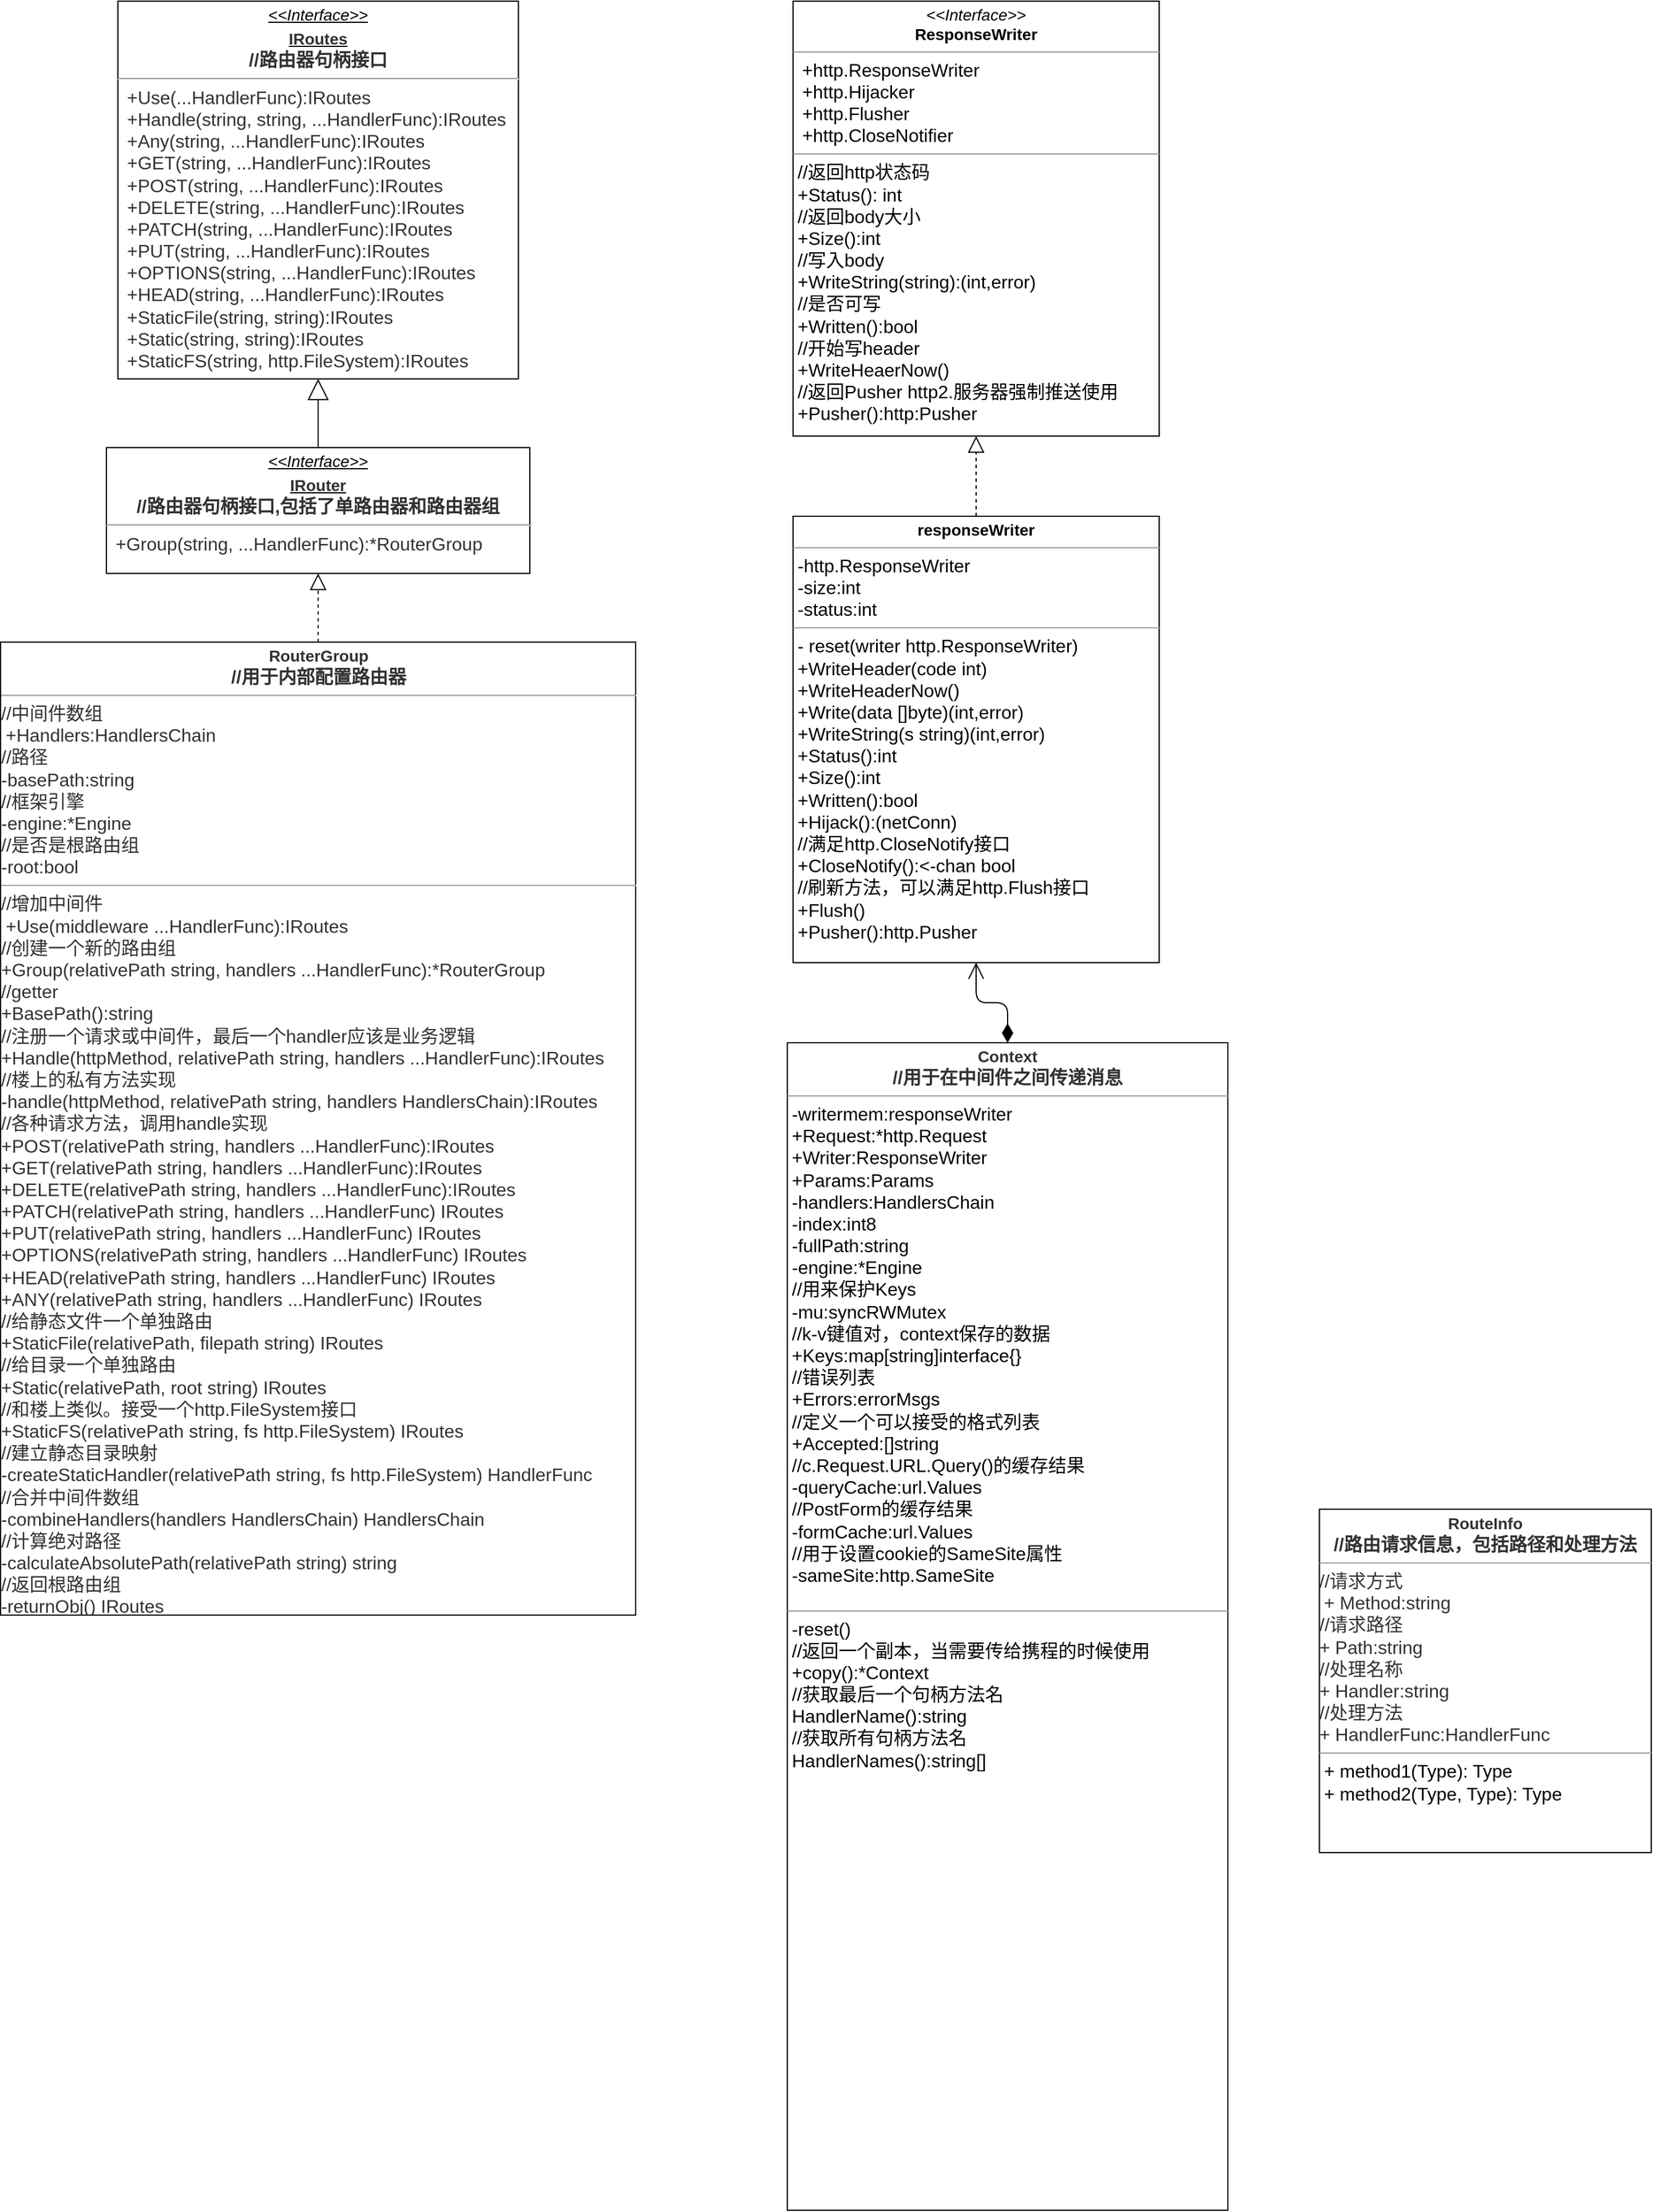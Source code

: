<mxfile version="14.2.5" type="github">
  <diagram id="SbBS-sBo011seZGozvnd" name="第 1 页">
    <mxGraphModel dx="1955" dy="839" grid="1" gridSize="10" guides="1" tooltips="1" connect="1" arrows="1" fold="1" page="1" pageScale="1" pageWidth="1654" pageHeight="2336" math="0" shadow="0">
      <root>
        <mxCell id="0" />
        <mxCell id="1" parent="0" />
        <mxCell id="s0KOmCvRi8nNo2-xXgAx-1" value="&lt;p style=&quot;margin: 0px ; margin-top: 4px ; text-align: center ; text-decoration: underline&quot;&gt;&lt;i style=&quot;font-size: 14px&quot;&gt;&amp;lt;&amp;lt;Interface&amp;gt;&amp;gt;&lt;/i&gt;&lt;span style=&quot;font-size: 14px ; background-color: rgba(255 , 255 , 255 , 0.01) ; color: rgb(50 , 50 , 50) ; font-weight: 700&quot;&gt;&lt;br&gt;&lt;/span&gt;&lt;/p&gt;&lt;p style=&quot;margin: 0px ; margin-top: 4px ; text-align: center ; text-decoration: underline&quot;&gt;&lt;span style=&quot;font-size: 14px ; background-color: rgba(255 , 255 , 255 , 0.01) ; color: rgb(50 , 50 , 50) ; font-weight: 700&quot;&gt;IRoutes&lt;/span&gt;&lt;br&gt;&lt;/p&gt;&lt;div style=&quot;resize: none ; outline: 0px ; color: rgb(50 , 50 , 50) ; font-weight: 700 ; text-align: center&quot;&gt;&lt;font size=&quot;3&quot;&gt;//路由器句柄接口&lt;/font&gt;&lt;/div&gt;&lt;hr&gt;&lt;p style=&quot;margin: 0px ; margin-left: 8px&quot;&gt;&lt;font size=&quot;3&quot;&gt;&lt;span style=&quot;color: rgb(50 , 50 , 50) ; background-color: rgba(255 , 255 , 255 , 0.01)&quot;&gt;+Use(...HandlerFunc):IRoutes&lt;/span&gt;&lt;br style=&quot;color: rgb(50 , 50 , 50)&quot;&gt;&lt;/font&gt;&lt;/p&gt;&lt;div style=&quot;resize: none ; outline: 0px ; color: rgb(50 , 50 , 50)&quot;&gt;&lt;/div&gt;&lt;div style=&quot;resize: none ; outline: 0px ; color: rgb(50 , 50 , 50)&quot;&gt;&lt;/div&gt;&lt;p style=&quot;margin: 0px ; margin-left: 8px&quot;&gt;&lt;font size=&quot;3&quot;&gt;&lt;span style=&quot;color: rgb(50 , 50 , 50) ; background-color: rgba(255 , 255 , 255 , 0.01)&quot;&gt;+Handle(string, string, ...HandlerFunc):IRoutes&lt;/span&gt;&lt;br style=&quot;color: rgb(50 , 50 , 50)&quot;&gt;&lt;/font&gt;&lt;/p&gt;&lt;div style=&quot;resize: none ; outline: 0px ; color: rgb(50 , 50 , 50)&quot;&gt;&lt;/div&gt;&lt;p style=&quot;margin: 0px ; margin-left: 8px&quot;&gt;&lt;font size=&quot;3&quot;&gt;&lt;span style=&quot;color: rgb(50 , 50 , 50) ; background-color: rgba(255 , 255 , 255 , 0.01)&quot;&gt;+Any(string, ...HandlerFunc):IRoutes&lt;/span&gt;&lt;br style=&quot;color: rgb(50 , 50 , 50)&quot;&gt;&lt;/font&gt;&lt;/p&gt;&lt;div style=&quot;resize: none ; outline: 0px ; color: rgb(50 , 50 , 50)&quot;&gt;&lt;/div&gt;&lt;p style=&quot;margin: 0px ; margin-left: 8px&quot;&gt;&lt;font size=&quot;3&quot;&gt;&lt;span style=&quot;color: rgb(50 , 50 , 50) ; background-color: rgba(255 , 255 , 255 , 0.01)&quot;&gt;+GET(string, ...HandlerFunc):IRoutes&lt;/span&gt;&lt;br style=&quot;color: rgb(50 , 50 , 50)&quot;&gt;&lt;/font&gt;&lt;/p&gt;&lt;div style=&quot;resize: none ; outline: 0px ; color: rgb(50 , 50 , 50)&quot;&gt;&lt;/div&gt;&lt;p style=&quot;margin: 0px ; margin-left: 8px&quot;&gt;&lt;font size=&quot;3&quot;&gt;&lt;span style=&quot;color: rgb(50 , 50 , 50) ; background-color: rgba(255 , 255 , 255 , 0.01)&quot;&gt;+POST(string, ...HandlerFunc):IRoutes&lt;/span&gt;&lt;br style=&quot;color: rgb(50 , 50 , 50)&quot;&gt;&lt;/font&gt;&lt;/p&gt;&lt;div style=&quot;resize: none ; outline: 0px ; color: rgb(50 , 50 , 50)&quot;&gt;&lt;/div&gt;&lt;p style=&quot;margin: 0px ; margin-left: 8px&quot;&gt;&lt;font size=&quot;3&quot;&gt;&lt;span style=&quot;color: rgb(50 , 50 , 50) ; background-color: rgba(255 , 255 , 255 , 0.01)&quot;&gt;+DELETE(string, ...HandlerFunc):IRoutes&lt;/span&gt;&lt;br style=&quot;color: rgb(50 , 50 , 50)&quot;&gt;&lt;/font&gt;&lt;/p&gt;&lt;div style=&quot;resize: none ; outline: 0px ; color: rgb(50 , 50 , 50)&quot;&gt;&lt;/div&gt;&lt;p style=&quot;margin: 0px ; margin-left: 8px&quot;&gt;&lt;font size=&quot;3&quot;&gt;&lt;span style=&quot;color: rgb(50 , 50 , 50) ; background-color: rgba(255 , 255 , 255 , 0.01)&quot;&gt;+PATCH(string, ...HandlerFunc):IRoutes&lt;/span&gt;&lt;br style=&quot;color: rgb(50 , 50 , 50)&quot;&gt;&lt;/font&gt;&lt;/p&gt;&lt;div style=&quot;resize: none ; outline: 0px ; color: rgb(50 , 50 , 50)&quot;&gt;&lt;/div&gt;&lt;p style=&quot;margin: 0px ; margin-left: 8px&quot;&gt;&lt;font size=&quot;3&quot;&gt;&lt;span style=&quot;color: rgb(50 , 50 , 50) ; background-color: rgba(255 , 255 , 255 , 0.01)&quot;&gt;+PUT(string, ...HandlerFunc):IRoutes&lt;/span&gt;&lt;br style=&quot;color: rgb(50 , 50 , 50)&quot;&gt;&lt;/font&gt;&lt;/p&gt;&lt;div style=&quot;resize: none ; outline: 0px ; color: rgb(50 , 50 , 50)&quot;&gt;&lt;/div&gt;&lt;p style=&quot;margin: 0px ; margin-left: 8px&quot;&gt;&lt;font size=&quot;3&quot;&gt;&lt;span style=&quot;color: rgb(50 , 50 , 50) ; background-color: rgba(255 , 255 , 255 , 0.01)&quot;&gt;+OPTIONS(string, ...HandlerFunc):IRoutes&lt;/span&gt;&lt;br style=&quot;color: rgb(50 , 50 , 50)&quot;&gt;&lt;/font&gt;&lt;/p&gt;&lt;div style=&quot;resize: none ; outline: 0px ; color: rgb(50 , 50 , 50)&quot;&gt;&lt;/div&gt;&lt;p style=&quot;margin: 0px ; margin-left: 8px&quot;&gt;&lt;font size=&quot;3&quot;&gt;&lt;span style=&quot;color: rgb(50 , 50 , 50) ; background-color: rgba(255 , 255 , 255 , 0.01)&quot;&gt;+HEAD(string, ...HandlerFunc):IRoutes&lt;/span&gt;&lt;br style=&quot;color: rgb(50 , 50 , 50)&quot;&gt;&lt;/font&gt;&lt;/p&gt;&lt;div style=&quot;resize: none ; outline: 0px ; color: rgb(50 , 50 , 50)&quot;&gt;&lt;/div&gt;&lt;div style=&quot;resize: none ; outline: 0px ; color: rgb(50 , 50 , 50)&quot;&gt;&lt;/div&gt;&lt;p style=&quot;margin: 0px ; margin-left: 8px&quot;&gt;&lt;font size=&quot;3&quot;&gt;&lt;span style=&quot;color: rgb(50 , 50 , 50) ; background-color: rgba(255 , 255 , 255 , 0.01)&quot;&gt;+StaticFile(string, string):IRoutes&lt;/span&gt;&lt;br style=&quot;color: rgb(50 , 50 , 50)&quot;&gt;&lt;/font&gt;&lt;/p&gt;&lt;div style=&quot;resize: none ; outline: 0px ; color: rgb(50 , 50 , 50)&quot;&gt;&lt;/div&gt;&lt;p style=&quot;margin: 0px ; margin-left: 8px&quot;&gt;&lt;font size=&quot;3&quot;&gt;&lt;span style=&quot;color: rgb(50 , 50 , 50) ; background-color: rgba(255 , 255 , 255 , 0.01)&quot;&gt;+Static(string, string):IRoutes&lt;/span&gt;&lt;br style=&quot;color: rgb(50 , 50 , 50)&quot;&gt;&lt;/font&gt;&lt;/p&gt;&lt;div style=&quot;resize: none ; outline: 0px ; color: rgb(50 , 50 , 50)&quot;&gt;&lt;/div&gt;&lt;p style=&quot;margin: 0px ; margin-left: 8px&quot;&gt;&lt;span style=&quot;color: rgb(50 , 50 , 50) ; background-color: rgba(255 , 255 , 255 , 0.01)&quot;&gt;&lt;font size=&quot;3&quot;&gt;+StaticFS(string, http.FileSystem):IRoutes&lt;/font&gt;&lt;/span&gt;&lt;br&gt;&lt;/p&gt;" style="verticalAlign=top;align=left;overflow=fill;fontSize=12;fontFamily=Helvetica;html=1;" vertex="1" parent="1">
          <mxGeometry x="130" y="10" width="350" height="330" as="geometry" />
        </mxCell>
        <mxCell id="s0KOmCvRi8nNo2-xXgAx-2" value="&lt;p style=&quot;margin: 0px ; margin-top: 4px ; text-align: center ; text-decoration: underline&quot;&gt;&lt;i style=&quot;font-size: 14px&quot;&gt;&amp;lt;&amp;lt;Interface&amp;gt;&amp;gt;&lt;/i&gt;&lt;span style=&quot;color: rgb(50 , 50 , 50) ; font-weight: 700 ; background-color: rgba(255 , 255 , 255 , 0.01)&quot;&gt;&lt;font style=&quot;font-size: 14px&quot;&gt;&lt;br&gt;&lt;/font&gt;&lt;/span&gt;&lt;/p&gt;&lt;p style=&quot;margin: 0px ; margin-top: 4px ; text-align: center ; text-decoration: underline&quot;&gt;&lt;span style=&quot;color: rgb(50 , 50 , 50) ; font-weight: 700 ; background-color: rgba(255 , 255 , 255 , 0.01)&quot;&gt;&lt;font style=&quot;font-size: 14px&quot;&gt;IRouter&lt;/font&gt;&lt;/span&gt;&lt;/p&gt;&lt;div style=&quot;resize: none ; outline: 0px ; color: rgb(50 , 50 , 50) ; font-weight: 700 ; text-align: center&quot;&gt;&lt;font size=&quot;3&quot;&gt;//路由器句柄接口,包括了单路由器和路由器组&lt;/font&gt;&lt;/div&gt;&lt;hr&gt;&lt;p style=&quot;margin: 0px ; margin-left: 8px&quot;&gt;&lt;span style=&quot;color: rgb(50 , 50 , 50) ; background-color: rgba(255 , 255 , 255 , 0.01)&quot;&gt;&lt;font size=&quot;3&quot;&gt;+Group(string, ...HandlerFunc):*RouterGroup&lt;/font&gt;&lt;/span&gt;&lt;br&gt;&lt;/p&gt;" style="verticalAlign=top;align=left;overflow=fill;fontSize=12;fontFamily=Helvetica;html=1;" vertex="1" parent="1">
          <mxGeometry x="120" y="400" width="370" height="110" as="geometry" />
        </mxCell>
        <mxCell id="s0KOmCvRi8nNo2-xXgAx-3" value="&lt;p style=&quot;margin: 0px ; margin-top: 4px ; text-align: center&quot;&gt;&lt;span style=&quot;color: rgb(50 , 50 , 50) ; font-weight: 700 ; background-color: rgba(255 , 255 , 255 , 0.01)&quot;&gt;&lt;font style=&quot;font-size: 14px&quot;&gt;RouterGroup&lt;/font&gt;&lt;/span&gt;&lt;/p&gt;&lt;div style=&quot;resize: none ; outline: 0px ; color: rgb(50 , 50 , 50) ; font-weight: 700 ; text-align: center&quot;&gt;&lt;font size=&quot;3&quot;&gt;//用于内部配置路由器&lt;/font&gt;&lt;/div&gt;&lt;hr size=&quot;1&quot;&gt;&lt;div style=&quot;resize: none ; outline: 0px ; color: rgb(50 , 50 , 50)&quot;&gt;&lt;font size=&quot;3&quot;&gt;//中间件数组&lt;/font&gt;&lt;/div&gt;&lt;p style=&quot;margin: 0px ; margin-left: 4px&quot;&gt;&lt;span style=&quot;color: rgb(50 , 50 , 50) ; background-color: rgba(255 , 255 , 255 , 0.01)&quot;&gt;&lt;font size=&quot;3&quot;&gt;+Handlers:HandlersChain&lt;/font&gt;&lt;/span&gt;&lt;/p&gt;&lt;div style=&quot;resize: none ; outline: 0px ; color: rgb(50 , 50 , 50)&quot;&gt;&lt;font size=&quot;3&quot;&gt;//路径&lt;br&gt;&lt;/font&gt;&lt;div style=&quot;resize: none ; outline: 0px&quot;&gt;&lt;/div&gt;&lt;font size=&quot;3&quot;&gt;-basePath:string&lt;/font&gt;&lt;/div&gt;&lt;div style=&quot;resize: none ; outline: 0px ; color: rgb(50 , 50 , 50)&quot;&gt;&lt;font size=&quot;3&quot;&gt;//框架引擎&lt;br&gt;&lt;/font&gt;&lt;div style=&quot;resize: none ; outline: 0px&quot;&gt;&lt;/div&gt;&lt;font size=&quot;3&quot;&gt;-engine:*Engine&lt;/font&gt;&lt;/div&gt;&lt;div style=&quot;resize: none ; outline: 0px ; color: rgb(50 , 50 , 50)&quot;&gt;&lt;font size=&quot;3&quot;&gt;//是否是根路由组&lt;br&gt;&lt;/font&gt;&lt;div style=&quot;resize: none ; outline: 0px&quot;&gt;&lt;/div&gt;&lt;font size=&quot;3&quot;&gt;-root:bool&lt;/font&gt;&lt;/div&gt;&lt;hr size=&quot;1&quot;&gt;&lt;div style=&quot;resize: none ; outline: 0px ; color: rgb(50 , 50 , 50)&quot;&gt;&lt;font size=&quot;3&quot;&gt;//增加中间件&lt;/font&gt;&lt;/div&gt;&lt;p style=&quot;margin: 0px ; margin-left: 4px&quot;&gt;&lt;span style=&quot;color: rgb(50 , 50 , 50) ; background-color: rgba(255 , 255 , 255 , 0.01)&quot;&gt;&lt;font size=&quot;3&quot;&gt;+Use(middleware ...HandlerFunc):IRoutes&amp;nbsp;&lt;/font&gt;&lt;/span&gt;&lt;/p&gt;&lt;div style=&quot;resize: none ; outline: 0px ; color: rgb(50 , 50 , 50)&quot;&gt;&lt;font size=&quot;3&quot;&gt;//创建一个新的路由组&lt;/font&gt;&lt;/div&gt;&lt;div style=&quot;resize: none ; outline: 0px ; color: rgb(50 , 50 , 50)&quot;&gt;&lt;div style=&quot;resize: none ; outline: 0px&quot;&gt;&lt;font size=&quot;3&quot;&gt;+Group(relativePath string, handlers ...HandlerFunc):*RouterGroup&lt;/font&gt;&lt;/div&gt;&lt;/div&gt;&lt;div style=&quot;resize: none ; outline: 0px ; color: rgb(50 , 50 , 50)&quot;&gt;&lt;font size=&quot;3&quot;&gt;//getter&lt;/font&gt;&lt;/div&gt;&lt;div style=&quot;resize: none ; outline: 0px ; color: rgb(50 , 50 , 50)&quot;&gt;&lt;font size=&quot;3&quot;&gt;+BasePath():string&lt;/font&gt;&lt;/div&gt;&lt;div style=&quot;resize: none ; outline: 0px ; color: rgb(50 , 50 , 50)&quot;&gt;&lt;font size=&quot;3&quot;&gt;//注册一个请求或中间件，最后一个handler应该是业务逻辑&lt;/font&gt;&lt;/div&gt;&lt;div style=&quot;resize: none ; outline: 0px ; color: rgb(50 , 50 , 50)&quot;&gt;&lt;font size=&quot;3&quot;&gt;+Handle(httpMethod, relativePath string, handlers ...HandlerFunc):IRoutes&lt;/font&gt;&lt;/div&gt;&lt;div style=&quot;resize: none ; outline: 0px ; color: rgb(50 , 50 , 50)&quot;&gt;&lt;font size=&quot;3&quot;&gt;//楼上的私有方法实现&lt;/font&gt;&lt;/div&gt;&lt;div style=&quot;resize: none ; outline: 0px ; color: rgb(50 , 50 , 50)&quot;&gt;&lt;font size=&quot;3&quot;&gt;-handle(httpMethod, relativePath string, handlers HandlersChain):IRoutes&lt;/font&gt;&lt;/div&gt;&lt;div style=&quot;resize: none ; outline: 0px ; color: rgb(50 , 50 , 50)&quot;&gt;&lt;font size=&quot;3&quot;&gt;//各种请求方法，调用handle实现&lt;/font&gt;&lt;/div&gt;&lt;div style=&quot;resize: none ; outline: 0px ; color: rgb(50 , 50 , 50)&quot;&gt;&lt;font size=&quot;3&quot;&gt;+POST(relativePath string, handlers ...HandlerFunc):IRoutes&lt;/font&gt;&lt;/div&gt;&lt;div style=&quot;resize: none ; outline: 0px ; color: rgb(50 , 50 , 50)&quot;&gt;&lt;font size=&quot;3&quot;&gt;+GET(relativePath string, handlers ...HandlerFunc):IRoutes&lt;br&gt;&lt;/font&gt;&lt;/div&gt;&lt;div style=&quot;resize: none ; outline: 0px ; color: rgb(50 , 50 , 50)&quot;&gt;&lt;font size=&quot;3&quot;&gt;+DELETE(relativePath string, handlers ...HandlerFunc):IRoutes&lt;br&gt;&lt;/font&gt;&lt;/div&gt;&lt;div style=&quot;resize: none ; outline: 0px ; color: rgb(50 , 50 , 50)&quot;&gt;&lt;font size=&quot;3&quot;&gt;+PATCH(relativePath string, handlers ...HandlerFunc) IRoutes&lt;br&gt;&lt;/font&gt;&lt;/div&gt;&lt;div style=&quot;resize: none ; outline: 0px ; color: rgb(50 , 50 , 50)&quot;&gt;&lt;font size=&quot;3&quot;&gt;+PUT(relativePath string, handlers ...HandlerFunc) IRoutes&lt;br&gt;&lt;/font&gt;&lt;/div&gt;&lt;div style=&quot;resize: none ; outline: 0px ; color: rgb(50 , 50 , 50)&quot;&gt;&lt;font size=&quot;3&quot;&gt;+OPTIONS(relativePath string, handlers ...HandlerFunc) IRoutes&lt;br&gt;&lt;/font&gt;&lt;/div&gt;&lt;div style=&quot;resize: none ; outline: 0px ; color: rgb(50 , 50 , 50)&quot;&gt;&lt;font size=&quot;3&quot;&gt;+HEAD(relativePath string, handlers ...HandlerFunc) IRoutes&lt;br&gt;&lt;/font&gt;&lt;/div&gt;&lt;div style=&quot;resize: none ; outline: 0px ; color: rgb(50 , 50 , 50)&quot;&gt;&lt;font size=&quot;3&quot;&gt;+ANY(relativePath string, handlers ...HandlerFunc) IRoutes&lt;br&gt;&lt;/font&gt;&lt;/div&gt;&lt;div style=&quot;resize: none ; outline: 0px ; color: rgb(50 , 50 , 50)&quot;&gt;&lt;font size=&quot;3&quot;&gt;//给静态文件一个单独路由&lt;/font&gt;&lt;/div&gt;&lt;div style=&quot;resize: none ; outline: 0px ; color: rgb(50 , 50 , 50)&quot;&gt;&lt;font size=&quot;3&quot;&gt;+StaticFile(relativePath, filepath string) IRoutes&amp;nbsp;&lt;/font&gt;&lt;/div&gt;&lt;div style=&quot;resize: none ; outline: 0px ; color: rgb(50 , 50 , 50)&quot;&gt;&lt;font size=&quot;3&quot;&gt;//给目录一个单独路由&lt;/font&gt;&lt;/div&gt;&lt;div style=&quot;resize: none ; outline: 0px ; color: rgb(50 , 50 , 50)&quot;&gt;&lt;font size=&quot;3&quot;&gt;+Static(relativePath, root string) IRoutes&lt;br&gt;&lt;/font&gt;&lt;/div&gt;&lt;div style=&quot;resize: none ; outline: 0px ; color: rgb(50 , 50 , 50)&quot;&gt;&lt;font size=&quot;3&quot;&gt;//和楼上类似。接受一个http.FileSystem接口&lt;/font&gt;&lt;/div&gt;&lt;div style=&quot;resize: none ; outline: 0px ; color: rgb(50 , 50 , 50)&quot;&gt;&lt;font size=&quot;3&quot;&gt;+StaticFS(relativePath string, fs http.FileSystem) IRoutes&lt;br&gt;&lt;/font&gt;&lt;/div&gt;&lt;div style=&quot;resize: none ; outline: 0px ; color: rgb(50 , 50 , 50)&quot;&gt;&lt;font size=&quot;3&quot;&gt;//建立静态目录映射&lt;/font&gt;&lt;/div&gt;&lt;div style=&quot;resize: none ; outline: 0px ; color: rgb(50 , 50 , 50)&quot;&gt;&lt;font size=&quot;3&quot;&gt;-createStaticHandler(relativePath string, fs http.FileSystem) HandlerFunc&lt;br&gt;&lt;/font&gt;&lt;/div&gt;&lt;div style=&quot;resize: none ; outline: 0px ; color: rgb(50 , 50 , 50)&quot;&gt;&lt;font size=&quot;3&quot;&gt;//合并中间件数组&lt;/font&gt;&lt;/div&gt;&lt;div style=&quot;resize: none ; outline: 0px ; color: rgb(50 , 50 , 50)&quot;&gt;&lt;font size=&quot;3&quot;&gt;-combineHandlers(handlers HandlersChain) HandlersChain&amp;nbsp;&lt;br&gt;&lt;/font&gt;&lt;/div&gt;&lt;div style=&quot;resize: none ; outline: 0px ; color: rgb(50 , 50 , 50)&quot;&gt;&lt;font size=&quot;3&quot;&gt;//计算绝对路径&lt;/font&gt;&lt;/div&gt;&lt;div style=&quot;resize: none ; outline: 0px ; color: rgb(50 , 50 , 50)&quot;&gt;&lt;font size=&quot;3&quot;&gt;-calculateAbsolutePath(relativePath string) string&lt;/font&gt;&lt;/div&gt;&lt;div style=&quot;resize: none ; outline: 0px ; color: rgb(50 , 50 , 50)&quot;&gt;&lt;font size=&quot;3&quot;&gt;//返回根路由组&lt;/font&gt;&lt;/div&gt;&lt;div style=&quot;resize: none ; outline: 0px ; color: rgb(50 , 50 , 50)&quot;&gt;&lt;font size=&quot;3&quot;&gt;-returnObj() IRoutes&lt;/font&gt;&lt;/div&gt;" style="verticalAlign=top;align=left;overflow=fill;fontSize=12;fontFamily=Helvetica;html=1;" vertex="1" parent="1">
          <mxGeometry x="27.5" y="570" width="555" height="850" as="geometry" />
        </mxCell>
        <mxCell id="s0KOmCvRi8nNo2-xXgAx-6" value="" style="endArrow=block;dashed=1;endFill=0;endSize=12;html=1;exitX=0.5;exitY=0;exitDx=0;exitDy=0;entryX=0.5;entryY=1;entryDx=0;entryDy=0;" edge="1" parent="1" source="s0KOmCvRi8nNo2-xXgAx-3" target="s0KOmCvRi8nNo2-xXgAx-2">
          <mxGeometry width="160" relative="1" as="geometry">
            <mxPoint x="330" y="520" as="sourcePoint" />
            <mxPoint x="294.5" y="470" as="targetPoint" />
          </mxGeometry>
        </mxCell>
        <mxCell id="s0KOmCvRi8nNo2-xXgAx-7" value="" style="endArrow=block;endSize=16;endFill=0;html=1;exitX=0.5;exitY=0;exitDx=0;exitDy=0;" edge="1" parent="1" source="s0KOmCvRi8nNo2-xXgAx-2" target="s0KOmCvRi8nNo2-xXgAx-1">
          <mxGeometry width="160" relative="1" as="geometry">
            <mxPoint x="290" y="380" as="sourcePoint" />
            <mxPoint x="290" y="330" as="targetPoint" />
          </mxGeometry>
        </mxCell>
        <mxCell id="s0KOmCvRi8nNo2-xXgAx-8" value="&lt;p style=&quot;margin: 0px ; margin-top: 4px ; text-align: center&quot;&gt;&lt;span style=&quot;color: rgb(50 , 50 , 50) ; font-weight: 700 ; background-color: rgba(255 , 255 , 255 , 0.01)&quot;&gt;&lt;font style=&quot;font-size: 14px&quot;&gt;Context&lt;/font&gt;&lt;/span&gt;&lt;/p&gt;&lt;div style=&quot;resize: none ; outline: 0px ; color: rgb(50 , 50 , 50) ; font-weight: 700 ; text-align: center&quot;&gt;&lt;font size=&quot;3&quot;&gt;//用于在中间件之间传递消息&lt;/font&gt;&lt;/div&gt;&lt;hr size=&quot;1&quot;&gt;&lt;p style=&quot;margin: 0px ; margin-left: 4px&quot;&gt;&lt;font size=&quot;3&quot;&gt;-writermem:responseWriter&lt;br&gt;&lt;/font&gt;&lt;/p&gt;&lt;div style=&quot;resize: none ; outline: 0px&quot;&gt;&lt;/div&gt;&lt;p style=&quot;margin: 0px ; margin-left: 4px&quot;&gt;&lt;font size=&quot;3&quot;&gt;+Request:*http.Request&lt;br&gt;&lt;/font&gt;&lt;/p&gt;&lt;div style=&quot;resize: none ; outline: 0px&quot;&gt;&lt;/div&gt;&lt;p style=&quot;margin: 0px ; margin-left: 4px&quot;&gt;&lt;font size=&quot;3&quot;&gt;+Writer:ResponseWriter&lt;br&gt;&lt;/font&gt;&lt;/p&gt;&lt;div style=&quot;resize: none ; outline: 0px&quot;&gt;&lt;/div&gt;&lt;div style=&quot;resize: none ; outline: 0px&quot;&gt;&lt;/div&gt;&lt;p style=&quot;margin: 0px ; margin-left: 4px&quot;&gt;&lt;font size=&quot;3&quot;&gt;+Params:Params&lt;br&gt;&lt;/font&gt;&lt;/p&gt;&lt;div style=&quot;resize: none ; outline: 0px&quot;&gt;&lt;/div&gt;&lt;p style=&quot;margin: 0px ; margin-left: 4px&quot;&gt;&lt;font size=&quot;3&quot;&gt;-handlers:HandlersChain&lt;br&gt;&lt;/font&gt;&lt;/p&gt;&lt;div style=&quot;resize: none ; outline: 0px&quot;&gt;&lt;/div&gt;&lt;p style=&quot;margin: 0px ; margin-left: 4px&quot;&gt;&lt;font size=&quot;3&quot;&gt;-index:int8&lt;/font&gt;&lt;/p&gt;&lt;p style=&quot;margin: 0px ; margin-left: 4px&quot;&gt;&lt;span style=&quot;font-size: medium&quot;&gt;-fullPath:string&lt;/span&gt;&lt;/p&gt;&lt;p style=&quot;margin: 0px ; margin-left: 4px&quot;&gt;&lt;span style=&quot;font-size: medium&quot;&gt;-engine:*Engine&lt;/span&gt;&lt;/p&gt;&lt;p style=&quot;margin: 0px ; margin-left: 4px&quot;&gt;&lt;span style=&quot;font-size: medium&quot;&gt;//用来保护Keys&lt;/span&gt;&lt;/p&gt;&lt;p style=&quot;margin: 0px ; margin-left: 4px&quot;&gt;&lt;span style=&quot;font-size: medium&quot;&gt;-mu:syncRWMutex&lt;/span&gt;&lt;/p&gt;&lt;p style=&quot;margin: 0px ; margin-left: 4px&quot;&gt;&lt;span style=&quot;font-size: medium&quot;&gt;//k-v键值对，context保存的数据&lt;/span&gt;&lt;/p&gt;&lt;p style=&quot;margin: 0px ; margin-left: 4px&quot;&gt;&lt;span style=&quot;font-size: medium&quot;&gt;+Keys:map[string]interface{}&lt;/span&gt;&lt;/p&gt;&lt;p style=&quot;margin: 0px ; margin-left: 4px&quot;&gt;&lt;span style=&quot;font-size: medium&quot;&gt;//错误列表&lt;/span&gt;&lt;/p&gt;&lt;p style=&quot;margin: 0px ; margin-left: 4px&quot;&gt;&lt;span style=&quot;font-size: medium&quot;&gt;+Errors:errorMsgs&lt;/span&gt;&lt;/p&gt;&lt;p style=&quot;margin: 0px ; margin-left: 4px&quot;&gt;&lt;span style=&quot;font-size: medium&quot;&gt;//定义一个可以接受的格式列表&lt;/span&gt;&lt;/p&gt;&lt;p style=&quot;margin: 0px ; margin-left: 4px&quot;&gt;&lt;span style=&quot;font-size: medium&quot;&gt;+Accepted:[]string&lt;/span&gt;&lt;/p&gt;&lt;p style=&quot;margin: 0px ; margin-left: 4px&quot;&gt;&lt;span style=&quot;font-size: medium&quot;&gt;//c.Request.URL.Query()的缓存结果&lt;/span&gt;&lt;/p&gt;&lt;p style=&quot;margin: 0px ; margin-left: 4px&quot;&gt;&lt;span style=&quot;font-size: medium&quot;&gt;-queryCache:url.Values&lt;/span&gt;&lt;/p&gt;&lt;p style=&quot;margin: 0px ; margin-left: 4px&quot;&gt;&lt;font size=&quot;3&quot;&gt;//PostForm的缓存结果&lt;/font&gt;&lt;/p&gt;&lt;p style=&quot;margin: 0px ; margin-left: 4px&quot;&gt;&lt;span style=&quot;font-size: medium&quot;&gt;-formCache:url.Values&lt;/span&gt;&lt;span style=&quot;font-size: medium&quot;&gt;&lt;br&gt;&lt;/span&gt;&lt;/p&gt;&lt;p style=&quot;margin: 0px ; margin-left: 4px&quot;&gt;&lt;font size=&quot;3&quot;&gt;//用于设置cookie的SameSite属性&lt;/font&gt;&lt;/p&gt;&lt;p style=&quot;margin: 0px ; margin-left: 4px&quot;&gt;&lt;span style=&quot;font-size: medium&quot;&gt;-sameSite:http.SameSite&lt;/span&gt;&lt;/p&gt;&lt;div style=&quot;resize: none ; outline: 0px&quot;&gt;&lt;br&gt;&lt;/div&gt;&lt;hr size=&quot;1&quot;&gt;&lt;p style=&quot;margin: 0px ; margin-left: 4px&quot;&gt;&lt;font size=&quot;3&quot;&gt;-reset()&lt;/font&gt;&lt;/p&gt;&lt;p style=&quot;margin: 0px ; margin-left: 4px&quot;&gt;&lt;font size=&quot;3&quot;&gt;//返回一个副本，当需要传给携程的时候使用&lt;/font&gt;&lt;/p&gt;&lt;p style=&quot;margin: 0px ; margin-left: 4px&quot;&gt;&lt;font size=&quot;3&quot;&gt;+copy():*Context&lt;/font&gt;&lt;/p&gt;&lt;p style=&quot;margin: 0px ; margin-left: 4px&quot;&gt;&lt;font size=&quot;3&quot;&gt;//获取最后一个句柄方法名&lt;/font&gt;&lt;/p&gt;&lt;p style=&quot;margin: 0px ; margin-left: 4px&quot;&gt;&lt;font size=&quot;3&quot;&gt;HandlerName():string&lt;/font&gt;&lt;/p&gt;&lt;p style=&quot;margin: 0px ; margin-left: 4px&quot;&gt;&lt;font size=&quot;3&quot;&gt;//获取所有句柄方法名&lt;/font&gt;&lt;/p&gt;&lt;p style=&quot;margin: 0px ; margin-left: 4px&quot;&gt;&lt;font size=&quot;3&quot;&gt;HandlerNames():string[]&lt;/font&gt;&lt;/p&gt;&lt;p style=&quot;margin: 0px ; margin-left: 4px&quot;&gt;&lt;font size=&quot;3&quot;&gt;&lt;br&gt;&lt;/font&gt;&lt;/p&gt;&lt;p style=&quot;margin: 0px ; margin-left: 4px&quot;&gt;&lt;font size=&quot;3&quot;&gt;&lt;br&gt;&lt;/font&gt;&lt;/p&gt;" style="verticalAlign=top;align=left;overflow=fill;fontSize=12;fontFamily=Helvetica;html=1;" vertex="1" parent="1">
          <mxGeometry x="715" y="920" width="385" height="1020" as="geometry" />
        </mxCell>
        <mxCell id="s0KOmCvRi8nNo2-xXgAx-9" value="&lt;p style=&quot;margin: 0px ; margin-top: 4px ; text-align: center&quot;&gt;&lt;span style=&quot;color: rgb(50 , 50 , 50) ; font-weight: 700 ; background-color: rgba(255 , 255 , 255 , 0.01)&quot;&gt;&lt;font style=&quot;font-size: 14px&quot;&gt;RouteInfo&lt;/font&gt;&lt;/span&gt;&lt;/p&gt;&lt;div style=&quot;resize: none ; outline: 0px ; color: rgb(50 , 50 , 50) ; font-weight: 700 ; text-align: center&quot;&gt;&lt;font size=&quot;3&quot;&gt;//路由请求信息，包括路径和处理方法&lt;/font&gt;&lt;/div&gt;&lt;hr size=&quot;1&quot;&gt;&lt;div style=&quot;resize: none ; outline: 0px ; color: rgb(50 , 50 , 50)&quot;&gt;&lt;font size=&quot;3&quot;&gt;//请求方式&lt;br&gt;&lt;/font&gt;&lt;/div&gt;&lt;p style=&quot;margin: 0px ; margin-left: 4px&quot;&gt;&lt;span style=&quot;color: rgb(50 , 50 , 50) ; background-color: rgba(255 , 255 , 255 , 0.01)&quot;&gt;&lt;font size=&quot;3&quot;&gt;+&amp;nbsp;Method:string&lt;/font&gt;&lt;/span&gt;&lt;/p&gt;&lt;div style=&quot;resize: none ; outline: 0px ; color: rgb(50 , 50 , 50)&quot;&gt;&lt;font size=&quot;3&quot;&gt;//请求路径&lt;br&gt;+ Path:string&lt;/font&gt;&lt;/div&gt;&lt;div style=&quot;resize: none ; outline: 0px ; color: rgb(50 , 50 , 50)&quot;&gt;&lt;font size=&quot;3&quot;&gt;//处理名称&lt;br&gt;&lt;/font&gt;&lt;div style=&quot;resize: none ; outline: 0px&quot;&gt;&lt;font size=&quot;3&quot;&gt;+ Handler:string&lt;/font&gt;&lt;/div&gt;&lt;div style=&quot;resize: none ; outline: 0px&quot;&gt;&lt;font size=&quot;3&quot;&gt;//处理方法&lt;br&gt;&lt;/font&gt;&lt;/div&gt;&lt;div style=&quot;resize: none ; outline: 0px&quot;&gt;&lt;font size=&quot;3&quot;&gt;+ HandlerFunc:HandlerFunc&lt;/font&gt;&lt;/div&gt;&lt;/div&gt;&lt;hr size=&quot;1&quot;&gt;&lt;p style=&quot;margin: 0px ; margin-left: 4px&quot;&gt;&lt;font size=&quot;3&quot;&gt;+ method1(Type): Type&lt;br&gt;+ method2(Type, Type): Type&lt;/font&gt;&lt;/p&gt;" style="verticalAlign=top;align=left;overflow=fill;fontSize=12;fontFamily=Helvetica;html=1;" vertex="1" parent="1">
          <mxGeometry x="1180" y="1327.5" width="290" height="300" as="geometry" />
        </mxCell>
        <mxCell id="s0KOmCvRi8nNo2-xXgAx-12" value="&lt;p style=&quot;margin: 0px ; margin-top: 4px ; text-align: center&quot;&gt;&lt;font style=&quot;font-size: 14px&quot;&gt;&lt;i&gt;&amp;lt;&amp;lt;Interface&amp;gt;&amp;gt;&lt;/i&gt;&lt;br&gt;&lt;b&gt;ResponseWriter&lt;/b&gt;&lt;br&gt;&lt;/font&gt;&lt;/p&gt;&lt;hr size=&quot;1&quot;&gt;&lt;p style=&quot;margin: 0px 0px 0px 8px&quot;&gt;&lt;font size=&quot;3&quot;&gt;+http.ResponseWriter&lt;/font&gt;&lt;/p&gt;&lt;p style=&quot;margin: 0px 0px 0px 8px&quot;&gt;&lt;font size=&quot;3&quot;&gt;+http.Hijacker&lt;/font&gt;&lt;/p&gt;&lt;p style=&quot;margin: 0px 0px 0px 8px&quot;&gt;&lt;font size=&quot;3&quot;&gt;+http.Flusher&lt;/font&gt;&lt;/p&gt;&lt;p style=&quot;margin: 0px 0px 0px 8px&quot;&gt;&lt;font size=&quot;3&quot;&gt;+http.CloseNotifier&lt;/font&gt;&lt;/p&gt;&lt;hr size=&quot;1&quot;&gt;&lt;p style=&quot;margin: 0px ; margin-left: 4px&quot;&gt;&lt;font size=&quot;3&quot;&gt;//返回http状态码&lt;/font&gt;&lt;/p&gt;&lt;p style=&quot;margin: 0px ; margin-left: 4px&quot;&gt;&lt;font size=&quot;3&quot;&gt;+Status(): int&lt;/font&gt;&lt;/p&gt;&lt;p style=&quot;margin: 0px ; margin-left: 4px&quot;&gt;&lt;font size=&quot;3&quot;&gt;//返回body大小&lt;/font&gt;&lt;/p&gt;&lt;p style=&quot;margin: 0px ; margin-left: 4px&quot;&gt;&lt;font size=&quot;3&quot;&gt;+Size():int&lt;/font&gt;&lt;/p&gt;&lt;p style=&quot;margin: 0px ; margin-left: 4px&quot;&gt;&lt;font size=&quot;3&quot;&gt;//写入body&lt;/font&gt;&lt;/p&gt;&lt;p style=&quot;margin: 0px ; margin-left: 4px&quot;&gt;&lt;font size=&quot;3&quot;&gt;+WriteString(string):(int,error)&lt;/font&gt;&lt;/p&gt;&lt;p style=&quot;margin: 0px ; margin-left: 4px&quot;&gt;&lt;font size=&quot;3&quot;&gt;//是否可写&lt;/font&gt;&lt;/p&gt;&lt;p style=&quot;margin: 0px ; margin-left: 4px&quot;&gt;&lt;font size=&quot;3&quot;&gt;+Written():bool&lt;/font&gt;&lt;/p&gt;&lt;p style=&quot;margin: 0px ; margin-left: 4px&quot;&gt;&lt;font size=&quot;3&quot;&gt;//开始写header&lt;/font&gt;&lt;/p&gt;&lt;p style=&quot;margin: 0px ; margin-left: 4px&quot;&gt;&lt;font size=&quot;3&quot;&gt;+WriteHeaerNow()&lt;/font&gt;&lt;/p&gt;&lt;p style=&quot;margin: 0px ; margin-left: 4px&quot;&gt;&lt;font size=&quot;3&quot;&gt;//返回Pusher http2.服务器强制推送使用&lt;/font&gt;&lt;/p&gt;&lt;p style=&quot;margin: 0px ; margin-left: 4px&quot;&gt;&lt;font size=&quot;3&quot;&gt;+Pusher():http:Pusher&lt;/font&gt;&lt;/p&gt;" style="verticalAlign=top;align=left;overflow=fill;fontSize=12;fontFamily=Helvetica;html=1;" vertex="1" parent="1">
          <mxGeometry x="720" y="10" width="320" height="380" as="geometry" />
        </mxCell>
        <mxCell id="s0KOmCvRi8nNo2-xXgAx-14" value="&lt;p style=&quot;margin: 0px ; margin-top: 4px ; text-align: center&quot;&gt;&lt;font style=&quot;font-size: 14px&quot;&gt;&lt;b&gt;responseWriter&lt;/b&gt;&lt;/font&gt;&lt;/p&gt;&lt;hr size=&quot;1&quot;&gt;&lt;p style=&quot;margin: 0px ; margin-left: 4px&quot;&gt;&lt;font size=&quot;3&quot;&gt;-http.ResponseWriter&lt;br&gt;-size:int&lt;/font&gt;&lt;/p&gt;&lt;p style=&quot;margin: 0px ; margin-left: 4px&quot;&gt;&lt;font size=&quot;3&quot;&gt;-status:int&lt;/font&gt;&lt;/p&gt;&lt;hr size=&quot;1&quot;&gt;&lt;p style=&quot;margin: 0px ; margin-left: 4px&quot;&gt;&lt;font size=&quot;3&quot;&gt;- reset(writer http.ResponseWriter)&lt;br&gt;+WriteHeader(code int)&lt;/font&gt;&lt;/p&gt;&lt;p style=&quot;margin: 0px ; margin-left: 4px&quot;&gt;&lt;span style=&quot;font-size: medium&quot;&gt;+WriteHeaderNow()&lt;/span&gt;&lt;br&gt;&lt;/p&gt;&lt;p style=&quot;margin: 0px ; margin-left: 4px&quot;&gt;&lt;span style=&quot;font-size: medium&quot;&gt;+Write(data []byte)(int,error)&lt;/span&gt;&lt;span style=&quot;font-size: medium&quot;&gt;&lt;br&gt;&lt;/span&gt;&lt;/p&gt;&lt;p style=&quot;margin: 0px ; margin-left: 4px&quot;&gt;&lt;span style=&quot;font-size: medium&quot;&gt;+WriteString(s string)(int,error)&lt;/span&gt;&lt;span style=&quot;font-size: medium&quot;&gt;&lt;br&gt;&lt;/span&gt;&lt;/p&gt;&lt;p style=&quot;margin: 0px ; margin-left: 4px&quot;&gt;&lt;span style=&quot;font-size: medium&quot;&gt;+Status():int&lt;/span&gt;&lt;span style=&quot;font-size: medium&quot;&gt;&lt;br&gt;&lt;/span&gt;&lt;/p&gt;&lt;p style=&quot;margin: 0px ; margin-left: 4px&quot;&gt;&lt;span style=&quot;font-size: medium&quot;&gt;+Size():int&lt;/span&gt;&lt;span style=&quot;font-size: medium&quot;&gt;&lt;br&gt;&lt;/span&gt;&lt;/p&gt;&lt;p style=&quot;margin: 0px ; margin-left: 4px&quot;&gt;&lt;span style=&quot;font-size: medium&quot;&gt;+Written():bool&lt;/span&gt;&lt;span style=&quot;font-size: medium&quot;&gt;&lt;br&gt;&lt;/span&gt;&lt;/p&gt;&lt;p style=&quot;margin: 0px ; margin-left: 4px&quot;&gt;&lt;span style=&quot;font-size: medium&quot;&gt;+Hijack():(netConn)&lt;/span&gt;&lt;span style=&quot;font-size: medium&quot;&gt;&lt;br&gt;&lt;/span&gt;&lt;/p&gt;&lt;p style=&quot;margin: 0px ; margin-left: 4px&quot;&gt;&lt;font size=&quot;3&quot;&gt;//满足http.CloseNotify接口&lt;/font&gt;&lt;/p&gt;&lt;p style=&quot;margin: 0px ; margin-left: 4px&quot;&gt;&lt;span style=&quot;font-size: medium&quot;&gt;+CloseNotify():&amp;lt;-chan bool&lt;/span&gt;&lt;/p&gt;&lt;p style=&quot;margin: 0px ; margin-left: 4px&quot;&gt;&lt;span style=&quot;font-size: medium&quot;&gt;//刷新方法，可以满足http.Flush接口&lt;/span&gt;&lt;/p&gt;&lt;p style=&quot;margin: 0px ; margin-left: 4px&quot;&gt;&lt;span style=&quot;font-size: medium&quot;&gt;+Flush()&lt;/span&gt;&lt;/p&gt;&lt;p style=&quot;margin: 0px ; margin-left: 4px&quot;&gt;&lt;span style=&quot;font-size: medium&quot;&gt;+Pusher():http.Pusher&lt;/span&gt;&lt;/p&gt;&lt;p style=&quot;margin: 0px ; margin-left: 4px&quot;&gt;&lt;span style=&quot;font-size: medium&quot;&gt;&lt;br&gt;&lt;/span&gt;&lt;/p&gt;" style="verticalAlign=top;align=left;overflow=fill;fontSize=12;fontFamily=Helvetica;html=1;" vertex="1" parent="1">
          <mxGeometry x="720" y="460" width="320" height="390" as="geometry" />
        </mxCell>
        <mxCell id="s0KOmCvRi8nNo2-xXgAx-15" value="" style="endArrow=block;dashed=1;endFill=0;endSize=12;html=1;entryX=0.5;entryY=1;entryDx=0;entryDy=0;" edge="1" parent="1" source="s0KOmCvRi8nNo2-xXgAx-14" target="s0KOmCvRi8nNo2-xXgAx-12">
          <mxGeometry width="160" relative="1" as="geometry">
            <mxPoint x="880" y="440" as="sourcePoint" />
            <mxPoint x="880" y="380" as="targetPoint" />
          </mxGeometry>
        </mxCell>
        <mxCell id="s0KOmCvRi8nNo2-xXgAx-16" value="" style="endArrow=open;html=1;endSize=12;startArrow=diamondThin;startSize=14;startFill=1;edgeStyle=orthogonalEdgeStyle;align=left;verticalAlign=bottom;entryX=0.5;entryY=1;entryDx=0;entryDy=0;" edge="1" parent="1" source="s0KOmCvRi8nNo2-xXgAx-8" target="s0KOmCvRi8nNo2-xXgAx-14">
          <mxGeometry x="-0.933" y="-10" relative="1" as="geometry">
            <mxPoint x="750" y="1020" as="sourcePoint" />
            <mxPoint x="910" y="1020" as="targetPoint" />
            <mxPoint as="offset" />
          </mxGeometry>
        </mxCell>
      </root>
    </mxGraphModel>
  </diagram>
</mxfile>
